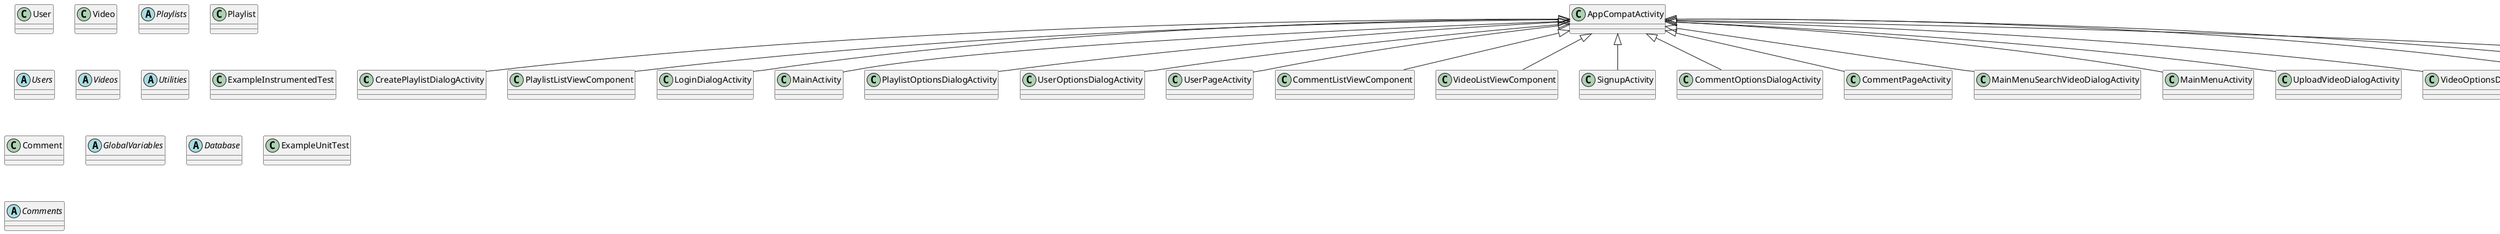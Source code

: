 @startuml
class CreatePlaylistDialogActivity {
}
class PlaylistListViewComponent {
}
class User {
}
class LoginDialogActivity {
}
class MainActivity {
}
class Video {
}
class PlaylistOptionsDialogActivity {
}
class UserOptionsDialogActivity {
}
class UserPageActivity {
}
class VideoAdapter {
}
abstract class Playlists {
}
class Playlist {
}
class CommentListViewComponent {
}
abstract class Users {
}
abstract class Videos {
}
class VideoListViewComponent {
}
abstract class Utilities {
}
class SignupActivity {
}
class CommentOptionsDialogActivity {
}
class CommentPageActivity {
}
class PlaylistAdapter {
}
class MainMenuSearchVideoDialogActivity {
}
class MainMenuActivity {
}
class ExampleInstrumentedTest {
}
class CommentAdapter {
}
class Comment {
}
abstract class GlobalVariables {
}
abstract class Database {
}
class UploadVideoDialogActivity {
}
class ExampleUnitTest {
}
abstract class Comments {
}
class VideoOptionsDialogActivity {
}
class PlaylistPageActivity {
}
class UserListViewComponent {
}
class VideoPageActivity {
}


AppCompatActivity <|-- CreatePlaylistDialogActivity
AppCompatActivity <|-- PlaylistListViewComponent
AppCompatActivity <|-- LoginDialogActivity
AppCompatActivity <|-- MainActivity
AppCompatActivity <|-- PlaylistOptionsDialogActivity
AppCompatActivity <|-- UserOptionsDialogActivity
AppCompatActivity <|-- UserPageActivity
ArrayAdapter <|-- VideoAdapter
AppCompatActivity <|-- CommentListViewComponent
AppCompatActivity <|-- VideoListViewComponent
AppCompatActivity <|-- SignupActivity
AppCompatActivity <|-- CommentOptionsDialogActivity
AppCompatActivity <|-- CommentPageActivity
ArrayAdapter <|-- PlaylistAdapter
AppCompatActivity <|-- MainMenuSearchVideoDialogActivity
AppCompatActivity <|-- MainMenuActivity
ArrayAdapter <|-- CommentAdapter
AppCompatActivity <|-- UploadVideoDialogActivity
AppCompatActivity <|-- VideoOptionsDialogActivity
AppCompatActivity <|-- PlaylistPageActivity
AppCompatActivity <|-- UserListViewComponent
AppCompatActivity <|-- VideoPageActivity
@enduml